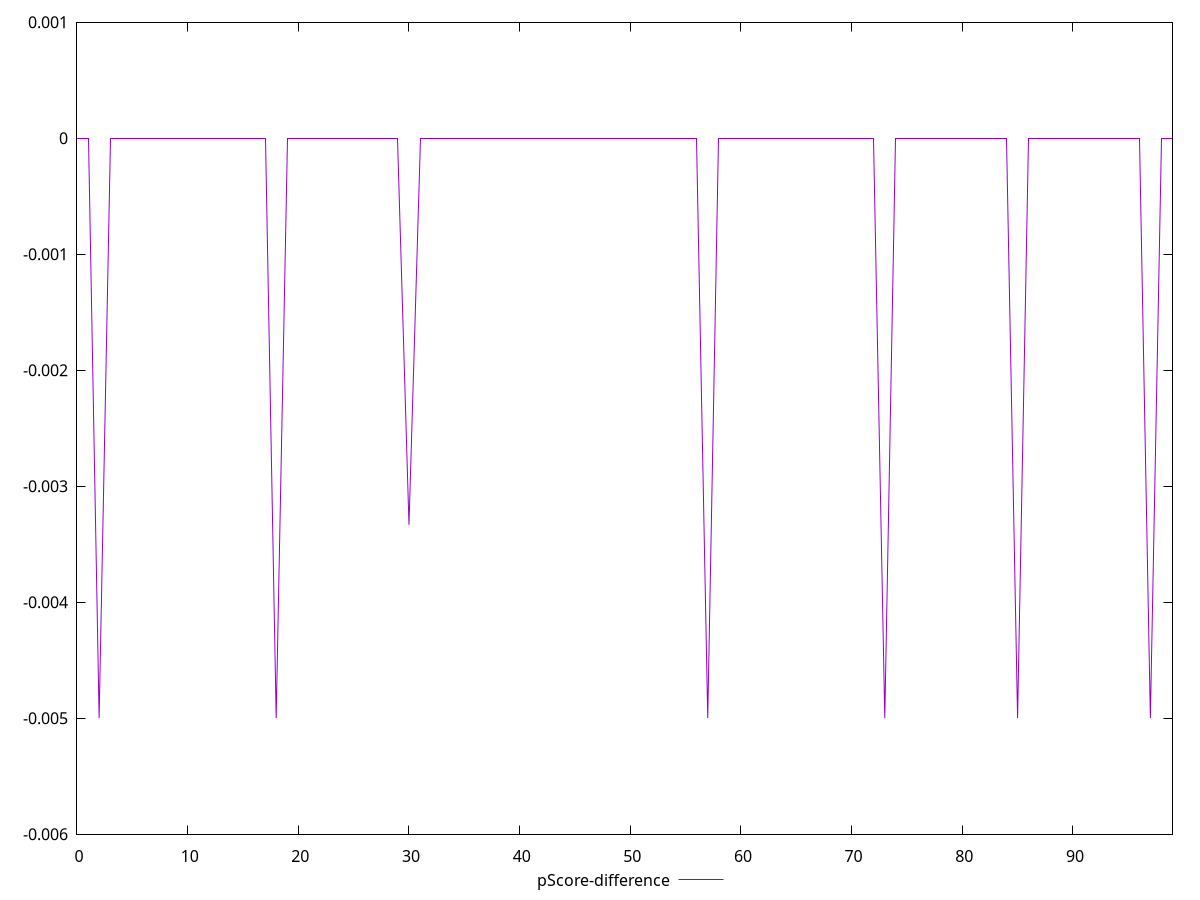 reset

$pScoreDifference <<EOF
0 0
1 0
2 -0.0050000000000000044
3 0
4 0
5 0
6 0
7 0
8 0
9 0
10 0
11 0
12 0
13 0
14 0
15 0
16 0
17 0
18 -0.0050000000000000044
19 0
20 0
21 0
22 0
23 0
24 0
25 0
26 0
27 0
28 0
29 0
30 -0.0033333333333332993
31 0
32 0
33 0
34 0
35 0
36 0
37 0
38 0
39 0
40 0
41 0
42 0
43 0
44 0
45 0
46 0
47 0
48 0
49 0
50 0
51 0
52 0
53 0
54 0
55 0
56 0
57 -0.0050000000000000044
58 0
59 0
60 0
61 0
62 0
63 0
64 0
65 0
66 0
67 0
68 0
69 0
70 0
71 0
72 0
73 -0.0050000000000000044
74 0
75 0
76 0
77 0
78 0
79 0
80 0
81 0
82 0
83 0
84 0
85 -0.0050000000000000044
86 0
87 0
88 0
89 0
90 0
91 0
92 0
93 0
94 0
95 0
96 0
97 -0.0050000000000000044
98 0
99 0
EOF

set key outside below
set xrange [0:99]
set yrange [-0.0060000000000000045:0.001]
set trange [-0.0060000000000000045:0.001]
set terminal svg size 640, 500 enhanced background rgb 'white'
set output "report_00015_2021-02-09T16-11-33.973Z/unminified-css/samples/pages+cached/pScore-difference/values.svg"

plot $pScoreDifference title "pScore-difference" with line

reset
